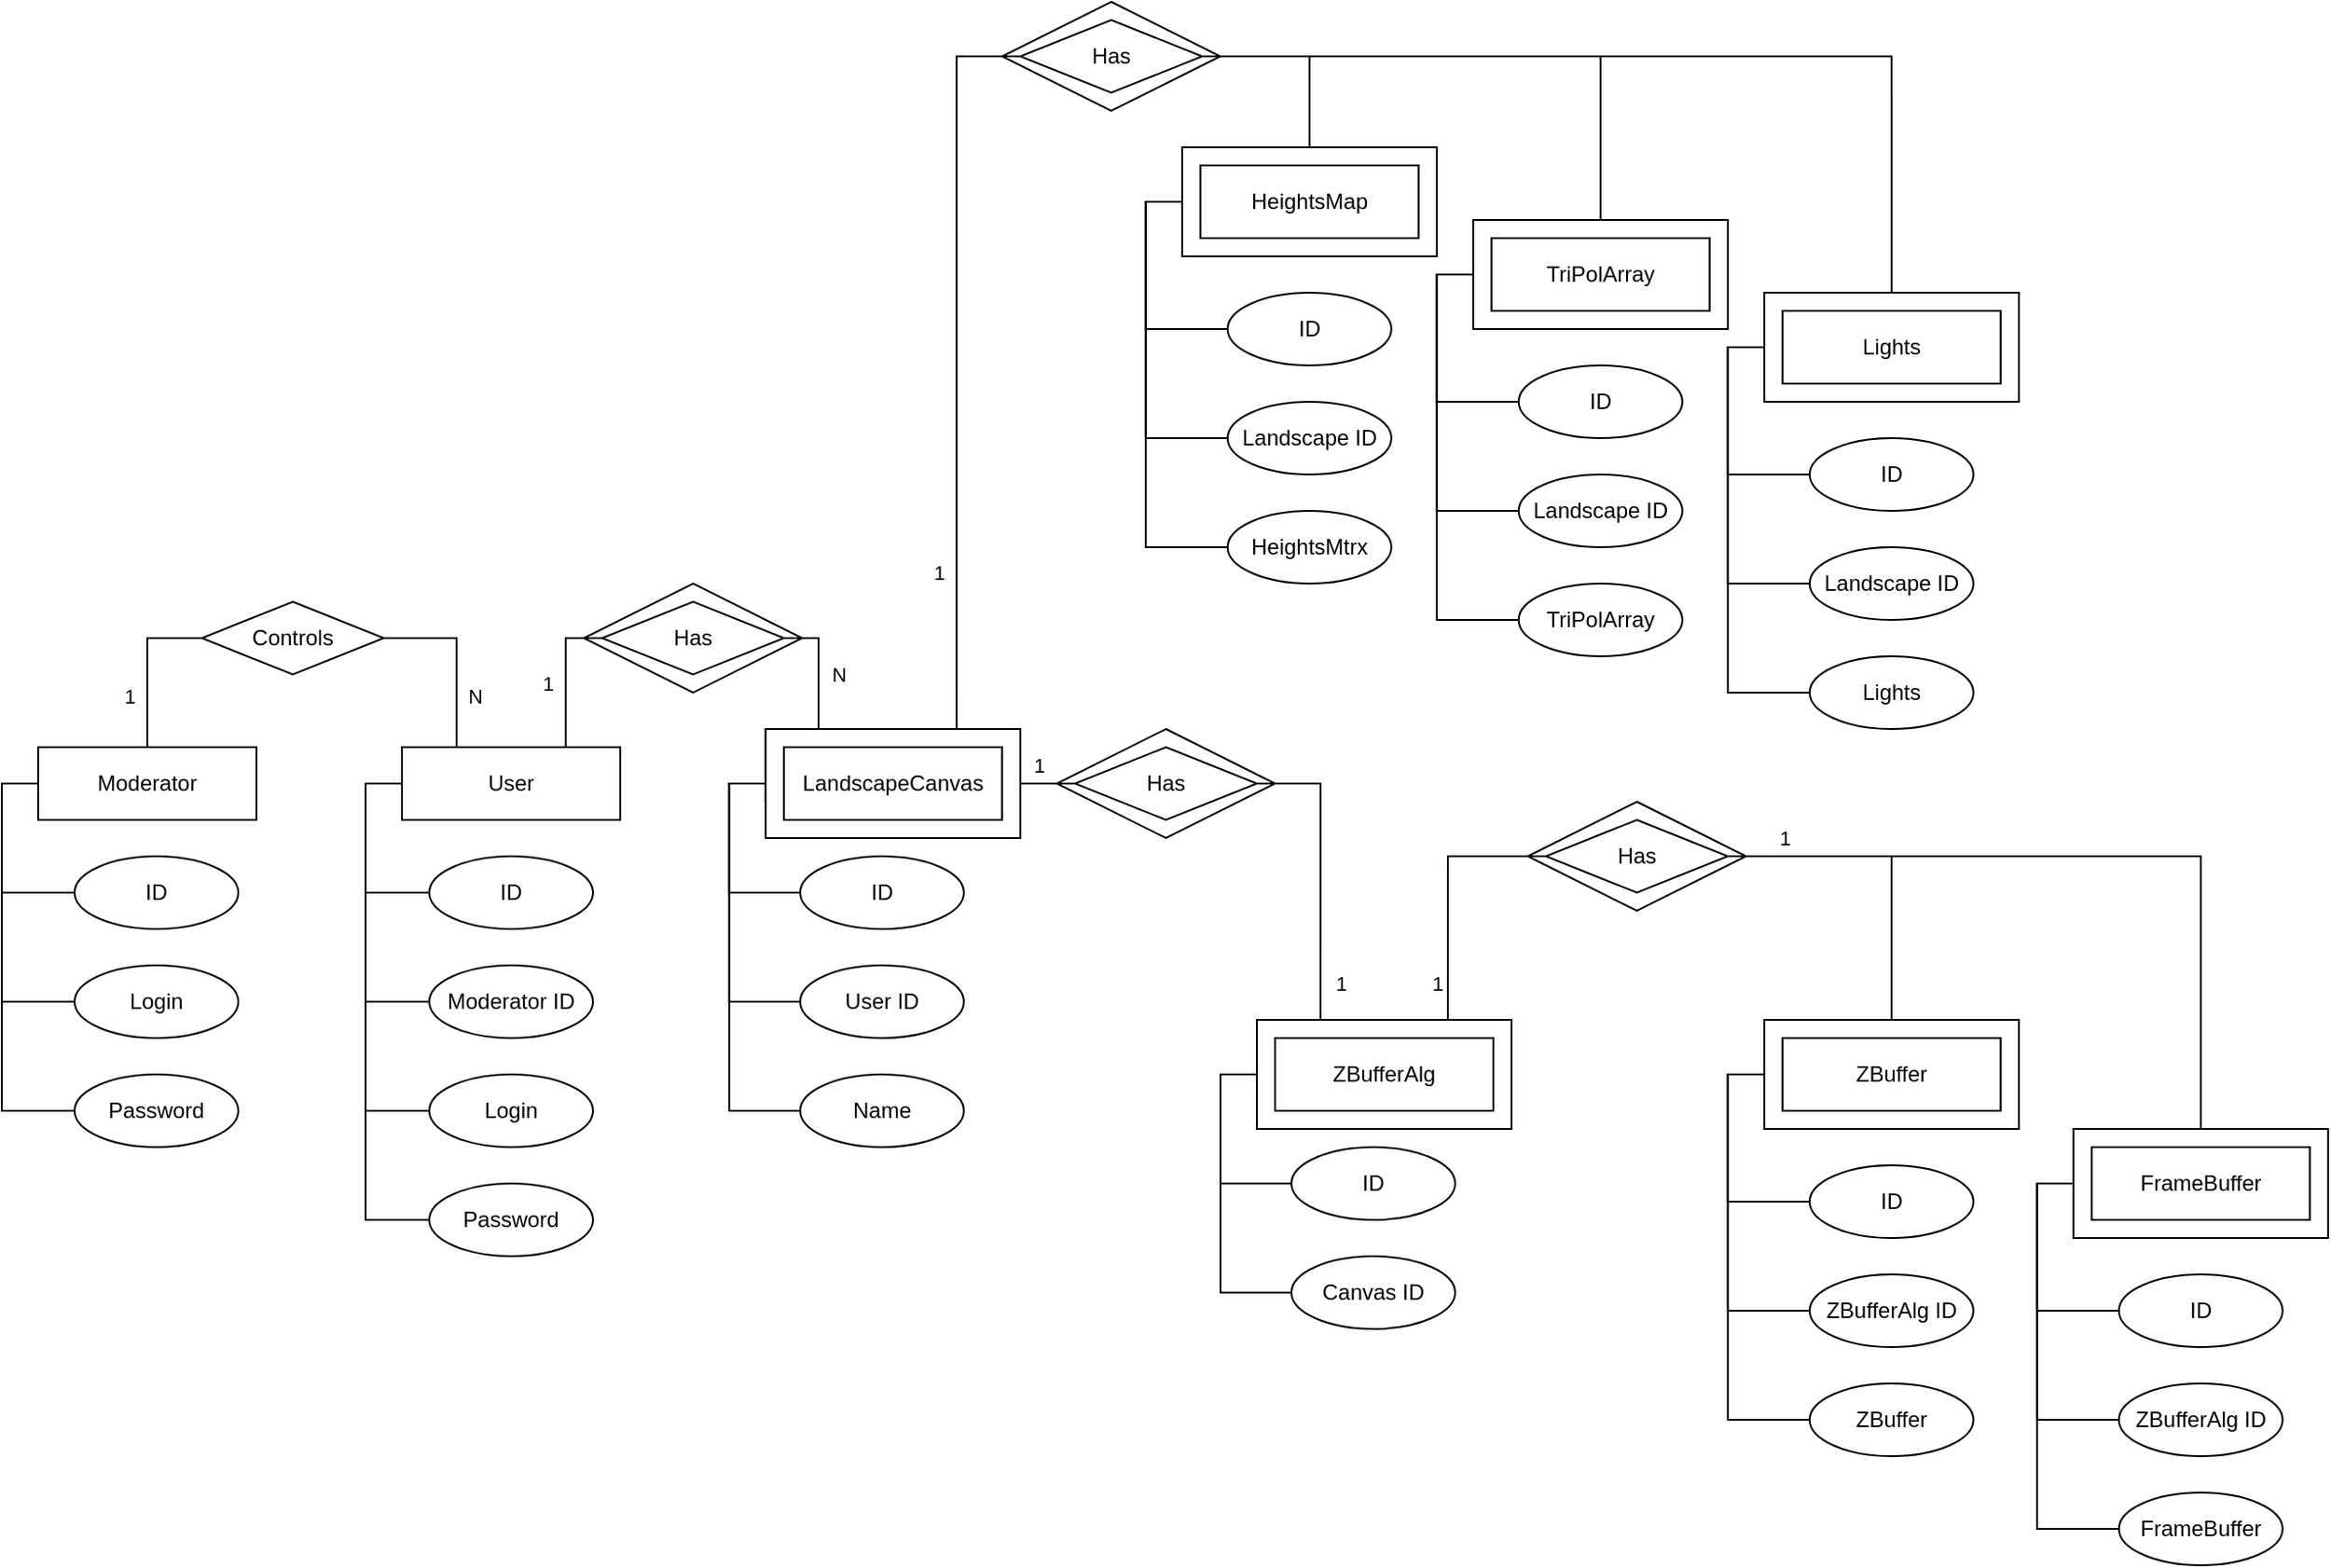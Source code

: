 <mxfile version="17.4.1"><diagram id="nj_ogBd7raQlKR1HEmOV" name="Page-1"><mxGraphModel dx="1443" dy="2109" grid="1" gridSize="10" guides="1" tooltips="1" connect="1" arrows="1" fold="1" page="1" pageScale="1" pageWidth="827" pageHeight="1169" math="0" shadow="0"><root><mxCell id="0"/><mxCell id="1" parent="0"/><mxCell id="pH1vPX75qd4QGF0HB4_p-1" value="HeightsMap" style="rounded=0;whiteSpace=wrap;html=1;" parent="1" vertex="1"><mxGeometry x="678.91" width="120" height="40" as="geometry"/></mxCell><mxCell id="5y6R53sNZqvi2ZrsJbap-13" style="edgeStyle=orthogonalEdgeStyle;rounded=0;orthogonalLoop=1;jettySize=auto;html=1;entryX=0;entryY=0.5;entryDx=0;entryDy=0;exitX=0;exitY=0.5;exitDx=0;exitDy=0;endArrow=none;" parent="1" source="q6OplzWlXeBBC3dVHfak-1" target="5y6R53sNZqvi2ZrsJbap-10" edge="1"><mxGeometry relative="1" as="geometry"/></mxCell><mxCell id="5y6R53sNZqvi2ZrsJbap-14" style="edgeStyle=orthogonalEdgeStyle;rounded=0;orthogonalLoop=1;jettySize=auto;html=1;entryX=0;entryY=0.5;entryDx=0;entryDy=0;exitX=0;exitY=0.5;exitDx=0;exitDy=0;endArrow=none;" parent="1" source="q6OplzWlXeBBC3dVHfak-1" target="5y6R53sNZqvi2ZrsJbap-11" edge="1"><mxGeometry relative="1" as="geometry"/></mxCell><mxCell id="5y6R53sNZqvi2ZrsJbap-15" style="edgeStyle=orthogonalEdgeStyle;rounded=0;orthogonalLoop=1;jettySize=auto;html=1;entryX=0;entryY=0.5;entryDx=0;entryDy=0;exitX=0;exitY=0.5;exitDx=0;exitDy=0;endArrow=none;" parent="1" source="q6OplzWlXeBBC3dVHfak-1" target="5y6R53sNZqvi2ZrsJbap-12" edge="1"><mxGeometry relative="1" as="geometry"/></mxCell><mxCell id="5y6R53sNZqvi2ZrsJbap-104" value="1" style="edgeStyle=orthogonalEdgeStyle;rounded=0;orthogonalLoop=1;jettySize=auto;html=1;exitX=0.75;exitY=0;exitDx=0;exitDy=0;entryX=0;entryY=0.5;entryDx=0;entryDy=0;endArrow=none;" parent="1" source="q6OplzWlXeBBC3dVHfak-1" target="5y6R53sNZqvi2ZrsJbap-102" edge="1"><mxGeometry x="-0.13" y="10" relative="1" as="geometry"><Array as="points"><mxPoint x="330" y="260"/></Array><mxPoint as="offset"/></mxGeometry></mxCell><mxCell id="fxbpSMb1YIjZiRHarc-a-3" style="edgeStyle=orthogonalEdgeStyle;rounded=0;orthogonalLoop=1;jettySize=auto;html=1;exitX=0;exitY=0.5;exitDx=0;exitDy=0;entryX=0;entryY=0.5;entryDx=0;entryDy=0;endArrow=none;" parent="1" source="q6OplzWlXeBBC3dVHfak-1" target="fxbpSMb1YIjZiRHarc-a-2" edge="1"><mxGeometry relative="1" as="geometry"/></mxCell><mxCell id="q6OplzWlXeBBC3dVHfak-1" value="User" style="rounded=0;whiteSpace=wrap;html=1;glass=0;shadow=0;sketch=0;" parent="1" vertex="1"><mxGeometry x="240" y="320" width="120" height="40" as="geometry"/></mxCell><mxCell id="5y6R53sNZqvi2ZrsJbap-42" style="edgeStyle=orthogonalEdgeStyle;rounded=0;orthogonalLoop=1;jettySize=auto;html=1;entryX=0;entryY=0.5;entryDx=0;entryDy=0;exitX=0;exitY=0.5;exitDx=0;exitDy=0;exitPerimeter=0;endArrow=none;" parent="1" source="q6OplzWlXeBBC3dVHfak-2" target="5y6R53sNZqvi2ZrsJbap-41" edge="1"><mxGeometry relative="1" as="geometry"/></mxCell><mxCell id="5y6R53sNZqvi2ZrsJbap-44" style="edgeStyle=orthogonalEdgeStyle;rounded=0;orthogonalLoop=1;jettySize=auto;html=1;entryX=0;entryY=0.5;entryDx=0;entryDy=0;exitX=0;exitY=0.5;exitDx=0;exitDy=0;exitPerimeter=0;endArrow=none;" parent="1" source="q6OplzWlXeBBC3dVHfak-2" target="5y6R53sNZqvi2ZrsJbap-43" edge="1"><mxGeometry relative="1" as="geometry"/></mxCell><mxCell id="q6OplzWlXeBBC3dVHfak-2" value="" style="verticalLabelPosition=bottom;verticalAlign=top;html=1;shape=mxgraph.basic.frame;dx=10;" parent="1" vertex="1"><mxGeometry x="668.91" y="-10" width="140" height="60" as="geometry"/></mxCell><mxCell id="q6OplzWlXeBBC3dVHfak-11" value="Canvas" style="rounded=0;whiteSpace=wrap;html=1;" parent="1" vertex="1"><mxGeometry x="439.91" y="310" width="120" height="40" as="geometry"/></mxCell><mxCell id="5y6R53sNZqvi2ZrsJbap-7" style="edgeStyle=orthogonalEdgeStyle;rounded=0;orthogonalLoop=1;jettySize=auto;html=1;exitX=0;exitY=0.5;exitDx=0;exitDy=0;entryX=0;entryY=0.5;entryDx=0;entryDy=0;endArrow=none;" parent="1" source="q6OplzWlXeBBC3dVHfak-12" target="5y6R53sNZqvi2ZrsJbap-3" edge="1"><mxGeometry relative="1" as="geometry"/></mxCell><mxCell id="5y6R53sNZqvi2ZrsJbap-8" style="edgeStyle=orthogonalEdgeStyle;rounded=0;orthogonalLoop=1;jettySize=auto;html=1;entryX=0;entryY=0.5;entryDx=0;entryDy=0;exitX=0;exitY=0.5;exitDx=0;exitDy=0;endArrow=none;" parent="1" source="q6OplzWlXeBBC3dVHfak-12" target="5y6R53sNZqvi2ZrsJbap-4" edge="1"><mxGeometry relative="1" as="geometry"/></mxCell><mxCell id="5y6R53sNZqvi2ZrsJbap-9" style="edgeStyle=orthogonalEdgeStyle;rounded=0;orthogonalLoop=1;jettySize=auto;html=1;entryX=0;entryY=0.5;entryDx=0;entryDy=0;exitX=0;exitY=0.5;exitDx=0;exitDy=0;endArrow=none;" parent="1" source="q6OplzWlXeBBC3dVHfak-12" target="5y6R53sNZqvi2ZrsJbap-5" edge="1"><mxGeometry relative="1" as="geometry"/></mxCell><mxCell id="q6OplzWlXeBBC3dVHfak-12" value="Moderator" style="rounded=0;whiteSpace=wrap;html=1;" parent="1" vertex="1"><mxGeometry x="40" y="320" width="120" height="40" as="geometry"/></mxCell><mxCell id="5y6R53sNZqvi2ZrsJbap-21" style="edgeStyle=orthogonalEdgeStyle;rounded=0;orthogonalLoop=1;jettySize=auto;html=1;entryX=0;entryY=0.5;entryDx=0;entryDy=0;exitX=0;exitY=0.5;exitDx=0;exitDy=0;exitPerimeter=0;endArrow=none;" parent="1" source="q6OplzWlXeBBC3dVHfak-15" target="5y6R53sNZqvi2ZrsJbap-17" edge="1"><mxGeometry relative="1" as="geometry"/></mxCell><mxCell id="5y6R53sNZqvi2ZrsJbap-126" value="1" style="edgeStyle=orthogonalEdgeStyle;rounded=0;orthogonalLoop=1;jettySize=auto;html=1;entryX=0;entryY=0.5;entryDx=0;entryDy=0;fontSize=11;fillColor=default;shadow=0;glass=0;sketch=0;endArrow=none;" parent="1" source="q6OplzWlXeBBC3dVHfak-14" target="5y6R53sNZqvi2ZrsJbap-124" edge="1"><mxGeometry x="0.002" y="10" relative="1" as="geometry"><mxPoint as="offset"/></mxGeometry></mxCell><mxCell id="q6OplzWlXeBBC3dVHfak-14" value="LandscapeCanvas" style="rounded=0;whiteSpace=wrap;html=1;glass=0;" parent="1" vertex="1"><mxGeometry x="449.91" y="320" width="120" height="40" as="geometry"/></mxCell><mxCell id="5y6R53sNZqvi2ZrsJbap-19" style="edgeStyle=orthogonalEdgeStyle;rounded=0;orthogonalLoop=1;jettySize=auto;html=1;entryX=0;entryY=0.5;entryDx=0;entryDy=0;exitX=0;exitY=0.5;exitDx=0;exitDy=0;exitPerimeter=0;endArrow=none;" parent="1" source="q6OplzWlXeBBC3dVHfak-15" target="5y6R53sNZqvi2ZrsJbap-16" edge="1"><mxGeometry relative="1" as="geometry"/></mxCell><mxCell id="5y6R53sNZqvi2ZrsJbap-20" style="edgeStyle=orthogonalEdgeStyle;rounded=0;orthogonalLoop=1;jettySize=auto;html=1;entryX=0;entryY=0.5;entryDx=0;entryDy=0;exitX=0;exitY=0.5;exitDx=0;exitDy=0;exitPerimeter=0;endArrow=none;" parent="1" source="q6OplzWlXeBBC3dVHfak-15" target="5y6R53sNZqvi2ZrsJbap-18" edge="1"><mxGeometry relative="1" as="geometry"/></mxCell><mxCell id="5y6R53sNZqvi2ZrsJbap-107" style="edgeStyle=orthogonalEdgeStyle;rounded=0;orthogonalLoop=1;jettySize=auto;html=1;entryX=0;entryY=0.5;entryDx=0;entryDy=0;endArrow=none;exitX=0;exitY=0;exitDx=105;exitDy=0;exitPerimeter=0;" parent="1" source="q6OplzWlXeBBC3dVHfak-15" target="5y6R53sNZqvi2ZrsJbap-106" edge="1"><mxGeometry relative="1" as="geometry"><Array as="points"><mxPoint x="545" y="-60"/></Array></mxGeometry></mxCell><mxCell id="5y6R53sNZqvi2ZrsJbap-109" value="1" style="edgeLabel;html=1;align=center;verticalAlign=middle;resizable=0;points=[];" parent="5y6R53sNZqvi2ZrsJbap-107" vertex="1" connectable="0"><mxGeometry x="-0.662" y="1" relative="1" as="geometry"><mxPoint x="-9" y="-18" as="offset"/></mxGeometry></mxCell><mxCell id="q6OplzWlXeBBC3dVHfak-15" value="" style="verticalLabelPosition=bottom;verticalAlign=top;html=1;shape=mxgraph.basic.frame;dx=10;" parent="1" vertex="1"><mxGeometry x="439.91" y="310" width="140" height="60" as="geometry"/></mxCell><mxCell id="5y6R53sNZqvi2ZrsJbap-3" value="ID" style="ellipse;whiteSpace=wrap;html=1;rounded=0;shadow=0;glass=0;sketch=0;" parent="1" vertex="1"><mxGeometry x="60" y="380" width="90" height="40" as="geometry"/></mxCell><mxCell id="5y6R53sNZqvi2ZrsJbap-4" value="Login" style="ellipse;whiteSpace=wrap;html=1;rounded=0;shadow=0;glass=0;sketch=0;" parent="1" vertex="1"><mxGeometry x="60" y="440" width="90" height="40" as="geometry"/></mxCell><mxCell id="5y6R53sNZqvi2ZrsJbap-5" value="Password" style="ellipse;whiteSpace=wrap;html=1;rounded=0;shadow=0;glass=0;sketch=0;" parent="1" vertex="1"><mxGeometry x="60" y="500" width="90" height="40" as="geometry"/></mxCell><mxCell id="5y6R53sNZqvi2ZrsJbap-10" value="ID" style="ellipse;whiteSpace=wrap;html=1;rounded=0;shadow=0;glass=0;sketch=0;" parent="1" vertex="1"><mxGeometry x="255" y="380" width="90" height="40" as="geometry"/></mxCell><mxCell id="5y6R53sNZqvi2ZrsJbap-11" value="Login" style="ellipse;whiteSpace=wrap;html=1;rounded=0;shadow=0;glass=0;sketch=0;" parent="1" vertex="1"><mxGeometry x="255" y="500" width="90" height="40" as="geometry"/></mxCell><mxCell id="5y6R53sNZqvi2ZrsJbap-12" value="Password" style="ellipse;whiteSpace=wrap;html=1;rounded=0;shadow=0;glass=0;sketch=0;" parent="1" vertex="1"><mxGeometry x="255" y="560" width="90" height="40" as="geometry"/></mxCell><mxCell id="5y6R53sNZqvi2ZrsJbap-16" value="ID" style="ellipse;whiteSpace=wrap;html=1;rounded=0;shadow=0;glass=0;sketch=0;" parent="1" vertex="1"><mxGeometry x="458.91" y="380" width="90" height="40" as="geometry"/></mxCell><mxCell id="5y6R53sNZqvi2ZrsJbap-17" value="Name" style="ellipse;whiteSpace=wrap;html=1;rounded=0;shadow=0;glass=0;sketch=0;" parent="1" vertex="1"><mxGeometry x="458.91" y="500" width="90" height="40" as="geometry"/></mxCell><mxCell id="5y6R53sNZqvi2ZrsJbap-18" value="User ID" style="ellipse;whiteSpace=wrap;html=1;rounded=0;shadow=0;glass=0;sketch=0;" parent="1" vertex="1"><mxGeometry x="458.91" y="440" width="90" height="40" as="geometry"/></mxCell><mxCell id="5y6R53sNZqvi2ZrsJbap-32" value="Canvas" style="rounded=0;whiteSpace=wrap;html=1;" parent="1" vertex="1"><mxGeometry x="709.99" y="470" width="120" height="40" as="geometry"/></mxCell><mxCell id="5y6R53sNZqvi2ZrsJbap-34" value="ZBufferAlg" style="rounded=0;whiteSpace=wrap;html=1;glass=0;" parent="1" vertex="1"><mxGeometry x="719.99" y="480" width="120" height="40" as="geometry"/></mxCell><mxCell id="5y6R53sNZqvi2ZrsJbap-35" style="edgeStyle=orthogonalEdgeStyle;rounded=0;orthogonalLoop=1;jettySize=auto;html=1;entryX=0;entryY=0.5;entryDx=0;entryDy=0;exitX=0;exitY=0.5;exitDx=0;exitDy=0;exitPerimeter=0;endArrow=none;" parent="1" source="5y6R53sNZqvi2ZrsJbap-37" target="5y6R53sNZqvi2ZrsJbap-38" edge="1"><mxGeometry relative="1" as="geometry"/></mxCell><mxCell id="5y6R53sNZqvi2ZrsJbap-36" style="edgeStyle=orthogonalEdgeStyle;rounded=0;orthogonalLoop=1;jettySize=auto;html=1;entryX=0;entryY=0.5;entryDx=0;entryDy=0;exitX=0;exitY=0.5;exitDx=0;exitDy=0;exitPerimeter=0;endArrow=none;" parent="1" source="5y6R53sNZqvi2ZrsJbap-37" target="5y6R53sNZqvi2ZrsJbap-40" edge="1"><mxGeometry relative="1" as="geometry"/></mxCell><mxCell id="5y6R53sNZqvi2ZrsJbap-132" style="edgeStyle=orthogonalEdgeStyle;rounded=0;orthogonalLoop=1;jettySize=auto;html=1;exitX=0;exitY=0;exitDx=105;exitDy=0;exitPerimeter=0;entryX=0;entryY=0.5;entryDx=0;entryDy=0;endArrow=none;" parent="1" source="5y6R53sNZqvi2ZrsJbap-37" target="5y6R53sNZqvi2ZrsJbap-131" edge="1"><mxGeometry relative="1" as="geometry"/></mxCell><mxCell id="5y6R53sNZqvi2ZrsJbap-135" value="1" style="edgeLabel;html=1;align=center;verticalAlign=middle;resizable=0;points=[];" parent="5y6R53sNZqvi2ZrsJbap-132" vertex="1" connectable="0"><mxGeometry x="-0.511" y="3" relative="1" as="geometry"><mxPoint x="-3" y="15" as="offset"/></mxGeometry></mxCell><mxCell id="5y6R53sNZqvi2ZrsJbap-37" value="" style="verticalLabelPosition=bottom;verticalAlign=top;html=1;shape=mxgraph.basic.frame;dx=10;" parent="1" vertex="1"><mxGeometry x="709.99" y="470" width="140" height="60" as="geometry"/></mxCell><mxCell id="5y6R53sNZqvi2ZrsJbap-38" value="ID" style="ellipse;whiteSpace=wrap;html=1;rounded=0;shadow=0;glass=0;sketch=0;" parent="1" vertex="1"><mxGeometry x="728.99" y="540" width="90" height="40" as="geometry"/></mxCell><mxCell id="5y6R53sNZqvi2ZrsJbap-40" value="Canvas ID" style="ellipse;whiteSpace=wrap;html=1;rounded=0;shadow=0;glass=0;sketch=0;" parent="1" vertex="1"><mxGeometry x="728.99" y="600" width="90" height="40" as="geometry"/></mxCell><mxCell id="5y6R53sNZqvi2ZrsJbap-41" value="ID" style="ellipse;whiteSpace=wrap;html=1;rounded=0;shadow=0;glass=0;sketch=0;" parent="1" vertex="1"><mxGeometry x="693.91" y="70" width="90" height="40" as="geometry"/></mxCell><mxCell id="5y6R53sNZqvi2ZrsJbap-43" value="Landscape ID" style="ellipse;whiteSpace=wrap;html=1;rounded=0;shadow=0;glass=0;sketch=0;" parent="1" vertex="1"><mxGeometry x="693.91" y="130" width="90" height="40" as="geometry"/></mxCell><mxCell id="5y6R53sNZqvi2ZrsJbap-45" value="HeightsMtrx" style="ellipse;whiteSpace=wrap;html=1;rounded=0;shadow=0;glass=0;sketch=0;" parent="1" vertex="1"><mxGeometry x="693.91" y="190" width="90" height="40" as="geometry"/></mxCell><mxCell id="5y6R53sNZqvi2ZrsJbap-46" style="edgeStyle=orthogonalEdgeStyle;rounded=0;orthogonalLoop=1;jettySize=auto;html=1;entryX=0;entryY=0.5;entryDx=0;entryDy=0;exitX=0;exitY=0.5;exitDx=0;exitDy=0;exitPerimeter=0;endArrow=none;" parent="1" source="q6OplzWlXeBBC3dVHfak-2" target="5y6R53sNZqvi2ZrsJbap-45" edge="1"><mxGeometry relative="1" as="geometry"><mxPoint x="678.91" y="30" as="sourcePoint"/><mxPoint x="703.91" y="160" as="targetPoint"/></mxGeometry></mxCell><mxCell id="5y6R53sNZqvi2ZrsJbap-47" value="TriPolArray" style="rounded=0;whiteSpace=wrap;html=1;" parent="1" vertex="1"><mxGeometry x="838.91" y="40" width="120" height="40" as="geometry"/></mxCell><mxCell id="5y6R53sNZqvi2ZrsJbap-48" style="edgeStyle=orthogonalEdgeStyle;rounded=0;orthogonalLoop=1;jettySize=auto;html=1;entryX=0;entryY=0.5;entryDx=0;entryDy=0;exitX=0;exitY=0.5;exitDx=0;exitDy=0;exitPerimeter=0;endArrow=none;" parent="1" source="5y6R53sNZqvi2ZrsJbap-50" target="5y6R53sNZqvi2ZrsJbap-51" edge="1"><mxGeometry relative="1" as="geometry"/></mxCell><mxCell id="5y6R53sNZqvi2ZrsJbap-49" style="edgeStyle=orthogonalEdgeStyle;rounded=0;orthogonalLoop=1;jettySize=auto;html=1;entryX=0;entryY=0.5;entryDx=0;entryDy=0;exitX=0;exitY=0.5;exitDx=0;exitDy=0;exitPerimeter=0;endArrow=none;" parent="1" source="5y6R53sNZqvi2ZrsJbap-50" target="5y6R53sNZqvi2ZrsJbap-52" edge="1"><mxGeometry relative="1" as="geometry"/></mxCell><mxCell id="5y6R53sNZqvi2ZrsJbap-50" value="" style="verticalLabelPosition=bottom;verticalAlign=top;html=1;shape=mxgraph.basic.frame;dx=10;" parent="1" vertex="1"><mxGeometry x="828.91" y="30" width="140" height="60" as="geometry"/></mxCell><mxCell id="5y6R53sNZqvi2ZrsJbap-51" value="ID" style="ellipse;whiteSpace=wrap;html=1;rounded=0;shadow=0;glass=0;sketch=0;" parent="1" vertex="1"><mxGeometry x="853.91" y="110" width="90" height="40" as="geometry"/></mxCell><mxCell id="5y6R53sNZqvi2ZrsJbap-52" value="Landscape ID" style="ellipse;whiteSpace=wrap;html=1;rounded=0;shadow=0;glass=0;sketch=0;" parent="1" vertex="1"><mxGeometry x="853.91" y="170" width="90" height="40" as="geometry"/></mxCell><mxCell id="5y6R53sNZqvi2ZrsJbap-53" value="TriPolArray" style="ellipse;whiteSpace=wrap;html=1;rounded=0;shadow=0;glass=0;sketch=0;" parent="1" vertex="1"><mxGeometry x="853.91" y="230" width="90" height="40" as="geometry"/></mxCell><mxCell id="5y6R53sNZqvi2ZrsJbap-54" style="edgeStyle=orthogonalEdgeStyle;rounded=0;orthogonalLoop=1;jettySize=auto;html=1;entryX=0;entryY=0.5;entryDx=0;entryDy=0;exitX=0;exitY=0.5;exitDx=0;exitDy=0;exitPerimeter=0;endArrow=none;" parent="1" source="5y6R53sNZqvi2ZrsJbap-50" target="5y6R53sNZqvi2ZrsJbap-53" edge="1"><mxGeometry relative="1" as="geometry"><mxPoint x="838.91" y="70" as="sourcePoint"/><mxPoint x="863.91" y="200" as="targetPoint"/></mxGeometry></mxCell><mxCell id="5y6R53sNZqvi2ZrsJbap-55" value="Lights" style="rounded=0;whiteSpace=wrap;html=1;" parent="1" vertex="1"><mxGeometry x="998.91" y="80" width="120" height="40" as="geometry"/></mxCell><mxCell id="5y6R53sNZqvi2ZrsJbap-56" style="edgeStyle=orthogonalEdgeStyle;rounded=0;orthogonalLoop=1;jettySize=auto;html=1;entryX=0;entryY=0.5;entryDx=0;entryDy=0;exitX=0;exitY=0.5;exitDx=0;exitDy=0;exitPerimeter=0;endArrow=none;" parent="1" source="5y6R53sNZqvi2ZrsJbap-58" target="5y6R53sNZqvi2ZrsJbap-59" edge="1"><mxGeometry relative="1" as="geometry"/></mxCell><mxCell id="5y6R53sNZqvi2ZrsJbap-57" style="edgeStyle=orthogonalEdgeStyle;rounded=0;orthogonalLoop=1;jettySize=auto;html=1;entryX=0;entryY=0.5;entryDx=0;entryDy=0;exitX=0;exitY=0.5;exitDx=0;exitDy=0;exitPerimeter=0;endArrow=none;" parent="1" source="5y6R53sNZqvi2ZrsJbap-58" target="5y6R53sNZqvi2ZrsJbap-60" edge="1"><mxGeometry relative="1" as="geometry"/></mxCell><mxCell id="5y6R53sNZqvi2ZrsJbap-58" value="" style="verticalLabelPosition=bottom;verticalAlign=top;html=1;shape=mxgraph.basic.frame;dx=10;" parent="1" vertex="1"><mxGeometry x="988.91" y="70" width="140" height="60" as="geometry"/></mxCell><mxCell id="5y6R53sNZqvi2ZrsJbap-59" value="ID" style="ellipse;whiteSpace=wrap;html=1;rounded=0;shadow=0;glass=0;sketch=0;" parent="1" vertex="1"><mxGeometry x="1013.91" y="150" width="90" height="40" as="geometry"/></mxCell><mxCell id="5y6R53sNZqvi2ZrsJbap-60" value="Landscape ID" style="ellipse;whiteSpace=wrap;html=1;rounded=0;shadow=0;glass=0;sketch=0;" parent="1" vertex="1"><mxGeometry x="1013.91" y="210" width="90" height="40" as="geometry"/></mxCell><mxCell id="5y6R53sNZqvi2ZrsJbap-61" value="Lights" style="ellipse;whiteSpace=wrap;html=1;rounded=0;shadow=0;glass=0;sketch=0;" parent="1" vertex="1"><mxGeometry x="1013.91" y="270" width="90" height="40" as="geometry"/></mxCell><mxCell id="5y6R53sNZqvi2ZrsJbap-62" style="edgeStyle=orthogonalEdgeStyle;rounded=0;orthogonalLoop=1;jettySize=auto;html=1;entryX=0;entryY=0.5;entryDx=0;entryDy=0;exitX=0;exitY=0.5;exitDx=0;exitDy=0;exitPerimeter=0;endArrow=none;" parent="1" source="5y6R53sNZqvi2ZrsJbap-58" target="5y6R53sNZqvi2ZrsJbap-61" edge="1"><mxGeometry relative="1" as="geometry"><mxPoint x="998.91" y="110" as="sourcePoint"/><mxPoint x="1023.91" y="240" as="targetPoint"/></mxGeometry></mxCell><mxCell id="5y6R53sNZqvi2ZrsJbap-79" value="ZBuffer" style="rounded=0;whiteSpace=wrap;html=1;" parent="1" vertex="1"><mxGeometry x="998.9" y="480" width="120" height="40" as="geometry"/></mxCell><mxCell id="5y6R53sNZqvi2ZrsJbap-80" style="edgeStyle=orthogonalEdgeStyle;rounded=0;orthogonalLoop=1;jettySize=auto;html=1;entryX=0;entryY=0.5;entryDx=0;entryDy=0;exitX=0;exitY=0.5;exitDx=0;exitDy=0;exitPerimeter=0;endArrow=none;" parent="1" source="5y6R53sNZqvi2ZrsJbap-82" target="5y6R53sNZqvi2ZrsJbap-83" edge="1"><mxGeometry relative="1" as="geometry"/></mxCell><mxCell id="5y6R53sNZqvi2ZrsJbap-81" style="edgeStyle=orthogonalEdgeStyle;rounded=0;orthogonalLoop=1;jettySize=auto;html=1;entryX=0;entryY=0.5;entryDx=0;entryDy=0;exitX=0;exitY=0.5;exitDx=0;exitDy=0;exitPerimeter=0;endArrow=none;" parent="1" source="5y6R53sNZqvi2ZrsJbap-82" target="5y6R53sNZqvi2ZrsJbap-84" edge="1"><mxGeometry relative="1" as="geometry"/></mxCell><mxCell id="5y6R53sNZqvi2ZrsJbap-82" value="" style="verticalLabelPosition=bottom;verticalAlign=top;html=1;shape=mxgraph.basic.frame;dx=10;" parent="1" vertex="1"><mxGeometry x="988.9" y="470" width="140" height="60" as="geometry"/></mxCell><mxCell id="5y6R53sNZqvi2ZrsJbap-83" value="ID" style="ellipse;whiteSpace=wrap;html=1;rounded=0;shadow=0;glass=0;sketch=0;" parent="1" vertex="1"><mxGeometry x="1013.9" y="550" width="90" height="40" as="geometry"/></mxCell><mxCell id="5y6R53sNZqvi2ZrsJbap-84" value="ZBufferAlg ID" style="ellipse;whiteSpace=wrap;html=1;rounded=0;shadow=0;glass=0;sketch=0;" parent="1" vertex="1"><mxGeometry x="1013.9" y="610" width="90" height="40" as="geometry"/></mxCell><mxCell id="5y6R53sNZqvi2ZrsJbap-85" value="ZBuffer" style="ellipse;whiteSpace=wrap;html=1;rounded=0;shadow=0;glass=0;sketch=0;" parent="1" vertex="1"><mxGeometry x="1013.9" y="670" width="90" height="40" as="geometry"/></mxCell><mxCell id="5y6R53sNZqvi2ZrsJbap-86" style="edgeStyle=orthogonalEdgeStyle;rounded=0;orthogonalLoop=1;jettySize=auto;html=1;entryX=0;entryY=0.5;entryDx=0;entryDy=0;exitX=0;exitY=0.5;exitDx=0;exitDy=0;exitPerimeter=0;endArrow=none;" parent="1" source="5y6R53sNZqvi2ZrsJbap-82" target="5y6R53sNZqvi2ZrsJbap-85" edge="1"><mxGeometry relative="1" as="geometry"><mxPoint x="998.9" y="510" as="sourcePoint"/><mxPoint x="1023.9" y="640" as="targetPoint"/></mxGeometry></mxCell><mxCell id="5y6R53sNZqvi2ZrsJbap-87" value="FrameBuffer" style="rounded=0;whiteSpace=wrap;html=1;" parent="1" vertex="1"><mxGeometry x="1168.9" y="540" width="120" height="40" as="geometry"/></mxCell><mxCell id="5y6R53sNZqvi2ZrsJbap-88" style="edgeStyle=orthogonalEdgeStyle;rounded=0;orthogonalLoop=1;jettySize=auto;html=1;entryX=0;entryY=0.5;entryDx=0;entryDy=0;exitX=0;exitY=0.5;exitDx=0;exitDy=0;exitPerimeter=0;endArrow=none;" parent="1" source="5y6R53sNZqvi2ZrsJbap-90" target="5y6R53sNZqvi2ZrsJbap-91" edge="1"><mxGeometry relative="1" as="geometry"/></mxCell><mxCell id="5y6R53sNZqvi2ZrsJbap-89" style="edgeStyle=orthogonalEdgeStyle;rounded=0;orthogonalLoop=1;jettySize=auto;html=1;entryX=0;entryY=0.5;entryDx=0;entryDy=0;exitX=0;exitY=0.5;exitDx=0;exitDy=0;exitPerimeter=0;endArrow=none;" parent="1" source="5y6R53sNZqvi2ZrsJbap-90" target="5y6R53sNZqvi2ZrsJbap-92" edge="1"><mxGeometry relative="1" as="geometry"/></mxCell><mxCell id="5y6R53sNZqvi2ZrsJbap-90" value="" style="verticalLabelPosition=bottom;verticalAlign=top;html=1;shape=mxgraph.basic.frame;dx=10;" parent="1" vertex="1"><mxGeometry x="1158.9" y="530" width="140" height="60" as="geometry"/></mxCell><mxCell id="5y6R53sNZqvi2ZrsJbap-91" value="ID" style="ellipse;whiteSpace=wrap;html=1;rounded=0;shadow=0;glass=0;sketch=0;" parent="1" vertex="1"><mxGeometry x="1183.9" y="610" width="90" height="40" as="geometry"/></mxCell><mxCell id="5y6R53sNZqvi2ZrsJbap-92" value="ZBufferAlg ID" style="ellipse;whiteSpace=wrap;html=1;rounded=0;shadow=0;glass=0;sketch=0;" parent="1" vertex="1"><mxGeometry x="1183.9" y="670" width="90" height="40" as="geometry"/></mxCell><mxCell id="5y6R53sNZqvi2ZrsJbap-93" value="FrameBuffer" style="ellipse;whiteSpace=wrap;html=1;rounded=0;shadow=0;glass=0;sketch=0;" parent="1" vertex="1"><mxGeometry x="1183.9" y="730" width="90" height="40" as="geometry"/></mxCell><mxCell id="5y6R53sNZqvi2ZrsJbap-94" style="edgeStyle=orthogonalEdgeStyle;rounded=0;orthogonalLoop=1;jettySize=auto;html=1;entryX=0;entryY=0.5;entryDx=0;entryDy=0;exitX=0;exitY=0.5;exitDx=0;exitDy=0;exitPerimeter=0;endArrow=none;" parent="1" source="5y6R53sNZqvi2ZrsJbap-90" target="5y6R53sNZqvi2ZrsJbap-93" edge="1"><mxGeometry relative="1" as="geometry"><mxPoint x="1168.9" y="570" as="sourcePoint"/><mxPoint x="1193.9" y="700" as="targetPoint"/></mxGeometry></mxCell><mxCell id="5y6R53sNZqvi2ZrsJbap-96" value="Controls" style="rhombus;whiteSpace=wrap;html=1;rounded=0;shadow=0;glass=0;sketch=0;" parent="1" vertex="1"><mxGeometry x="130" y="240" width="100" height="40" as="geometry"/></mxCell><mxCell id="5y6R53sNZqvi2ZrsJbap-100" value="1" style="endArrow=none;html=1;rounded=0;exitX=0.5;exitY=0;exitDx=0;exitDy=0;entryX=0;entryY=0.5;entryDx=0;entryDy=0;" parent="1" source="q6OplzWlXeBBC3dVHfak-12" target="5y6R53sNZqvi2ZrsJbap-96" edge="1"><mxGeometry x="-0.368" y="10" width="50" height="50" relative="1" as="geometry"><mxPoint x="60" y="280" as="sourcePoint"/><mxPoint x="110" y="230" as="targetPoint"/><Array as="points"><mxPoint x="100" y="290"/><mxPoint x="100" y="260"/></Array><mxPoint as="offset"/></mxGeometry></mxCell><mxCell id="5y6R53sNZqvi2ZrsJbap-101" value="N" style="endArrow=none;html=1;rounded=0;exitX=0.25;exitY=0;exitDx=0;exitDy=0;entryX=1;entryY=0.5;entryDx=0;entryDy=0;" parent="1" source="q6OplzWlXeBBC3dVHfak-1" target="5y6R53sNZqvi2ZrsJbap-96" edge="1"><mxGeometry x="-0.429" y="-10" width="50" height="50" relative="1" as="geometry"><mxPoint x="110" y="330" as="sourcePoint"/><mxPoint x="145" y="270" as="targetPoint"/><Array as="points"><mxPoint x="270" y="260"/></Array><mxPoint as="offset"/></mxGeometry></mxCell><mxCell id="5y6R53sNZqvi2ZrsJbap-105" value="N" style="edgeStyle=orthogonalEdgeStyle;rounded=0;orthogonalLoop=1;jettySize=auto;html=1;entryX=0;entryY=0;entryDx=35;entryDy=0;entryPerimeter=0;exitX=1;exitY=0.5;exitDx=0;exitDy=0;endArrow=none;" parent="1" source="5y6R53sNZqvi2ZrsJbap-102" target="q6OplzWlXeBBC3dVHfak-15" edge="1"><mxGeometry x="0.041" y="11" relative="1" as="geometry"><Array as="points"><mxPoint x="469" y="260"/></Array><mxPoint as="offset"/></mxGeometry></mxCell><mxCell id="5y6R53sNZqvi2ZrsJbap-102" value="Has" style="rhombus;whiteSpace=wrap;html=1;rounded=0;shadow=0;glass=0;sketch=0;" parent="1" vertex="1"><mxGeometry x="350" y="240" width="100" height="40" as="geometry"/></mxCell><mxCell id="5y6R53sNZqvi2ZrsJbap-110" style="edgeStyle=orthogonalEdgeStyle;rounded=0;orthogonalLoop=1;jettySize=auto;html=1;entryX=0.5;entryY=0;entryDx=0;entryDy=0;entryPerimeter=0;exitX=1;exitY=0.5;exitDx=0;exitDy=0;endArrow=none;" parent="1" source="5y6R53sNZqvi2ZrsJbap-106" target="q6OplzWlXeBBC3dVHfak-2" edge="1"><mxGeometry relative="1" as="geometry"/></mxCell><mxCell id="5y6R53sNZqvi2ZrsJbap-111" style="edgeStyle=orthogonalEdgeStyle;rounded=0;orthogonalLoop=1;jettySize=auto;html=1;entryX=0.5;entryY=0;entryDx=0;entryDy=0;entryPerimeter=0;endArrow=none;" parent="1" source="5y6R53sNZqvi2ZrsJbap-106" target="5y6R53sNZqvi2ZrsJbap-50" edge="1"><mxGeometry relative="1" as="geometry"/></mxCell><mxCell id="5y6R53sNZqvi2ZrsJbap-112" style="edgeStyle=orthogonalEdgeStyle;rounded=0;orthogonalLoop=1;jettySize=auto;html=1;entryX=0.5;entryY=0;entryDx=0;entryDy=0;entryPerimeter=0;endArrow=none;" parent="1" source="5y6R53sNZqvi2ZrsJbap-106" target="5y6R53sNZqvi2ZrsJbap-58" edge="1"><mxGeometry relative="1" as="geometry"/></mxCell><mxCell id="5y6R53sNZqvi2ZrsJbap-106" value="Has" style="rhombus;whiteSpace=wrap;html=1;rounded=0;shadow=0;glass=0;sketch=0;" parent="1" vertex="1"><mxGeometry x="579.91" y="-80" width="100" height="40" as="geometry"/></mxCell><mxCell id="5y6R53sNZqvi2ZrsJbap-121" value="" style="rhombus;whiteSpace=wrap;html=1;rounded=0;shadow=0;glass=0;sketch=0;fillColor=none;" parent="1" vertex="1"><mxGeometry x="340" y="230" width="120" height="60" as="geometry"/></mxCell><mxCell id="5y6R53sNZqvi2ZrsJbap-122" value="" style="rhombus;whiteSpace=wrap;html=1;rounded=0;shadow=0;glass=0;sketch=0;fillColor=none;" parent="1" vertex="1"><mxGeometry x="569.91" y="-90" width="120" height="60" as="geometry"/></mxCell><mxCell id="5y6R53sNZqvi2ZrsJbap-123" value="" style="rhombus;whiteSpace=wrap;html=1;rounded=0;shadow=0;glass=0;sketch=0;fillColor=none;" parent="1" vertex="1"><mxGeometry x="600" y="310" width="120" height="60" as="geometry"/></mxCell><mxCell id="5y6R53sNZqvi2ZrsJbap-128" style="edgeStyle=orthogonalEdgeStyle;rounded=0;orthogonalLoop=1;jettySize=auto;html=1;entryX=0;entryY=0;entryDx=35;entryDy=0;entryPerimeter=0;exitX=1;exitY=0.5;exitDx=0;exitDy=0;endArrow=none;" parent="1" source="5y6R53sNZqvi2ZrsJbap-124" target="5y6R53sNZqvi2ZrsJbap-37" edge="1"><mxGeometry relative="1" as="geometry"/></mxCell><mxCell id="5y6R53sNZqvi2ZrsJbap-130" value="1" style="edgeLabel;html=1;align=center;verticalAlign=middle;resizable=0;points=[];" parent="5y6R53sNZqvi2ZrsJbap-128" vertex="1" connectable="0"><mxGeometry x="0.822" relative="1" as="geometry"><mxPoint x="11" y="-6" as="offset"/></mxGeometry></mxCell><mxCell id="5y6R53sNZqvi2ZrsJbap-124" value="Has" style="rhombus;whiteSpace=wrap;html=1;rounded=0;shadow=0;glass=0;sketch=0;" parent="1" vertex="1"><mxGeometry x="610" y="320" width="100" height="40" as="geometry"/></mxCell><mxCell id="5y6R53sNZqvi2ZrsJbap-133" value="1" style="edgeStyle=orthogonalEdgeStyle;rounded=0;orthogonalLoop=1;jettySize=auto;html=1;exitX=1;exitY=0.5;exitDx=0;exitDy=0;entryX=0.5;entryY=0;entryDx=0;entryDy=0;entryPerimeter=0;endArrow=none;" parent="1" source="5y6R53sNZqvi2ZrsJbap-131" target="5y6R53sNZqvi2ZrsJbap-82" edge="1"><mxGeometry x="-0.655" y="10" relative="1" as="geometry"><mxPoint as="offset"/></mxGeometry></mxCell><mxCell id="5y6R53sNZqvi2ZrsJbap-134" style="edgeStyle=orthogonalEdgeStyle;rounded=0;orthogonalLoop=1;jettySize=auto;html=1;entryX=0.5;entryY=0;entryDx=0;entryDy=0;entryPerimeter=0;endArrow=none;" parent="1" source="5y6R53sNZqvi2ZrsJbap-131" target="5y6R53sNZqvi2ZrsJbap-90" edge="1"><mxGeometry relative="1" as="geometry"/></mxCell><mxCell id="5y6R53sNZqvi2ZrsJbap-131" value="Has" style="rhombus;whiteSpace=wrap;html=1;rounded=0;shadow=0;glass=0;sketch=0;" parent="1" vertex="1"><mxGeometry x="868.91" y="360" width="100" height="40" as="geometry"/></mxCell><mxCell id="5y6R53sNZqvi2ZrsJbap-136" value="" style="rhombus;whiteSpace=wrap;html=1;rounded=0;shadow=0;glass=0;sketch=0;fillColor=none;" parent="1" vertex="1"><mxGeometry x="858.91" y="350" width="120" height="60" as="geometry"/></mxCell><mxCell id="fxbpSMb1YIjZiRHarc-a-2" value="Moderator ID" style="ellipse;whiteSpace=wrap;html=1;rounded=0;shadow=0;glass=0;sketch=0;" parent="1" vertex="1"><mxGeometry x="255" y="440" width="90" height="40" as="geometry"/></mxCell></root></mxGraphModel></diagram></mxfile>